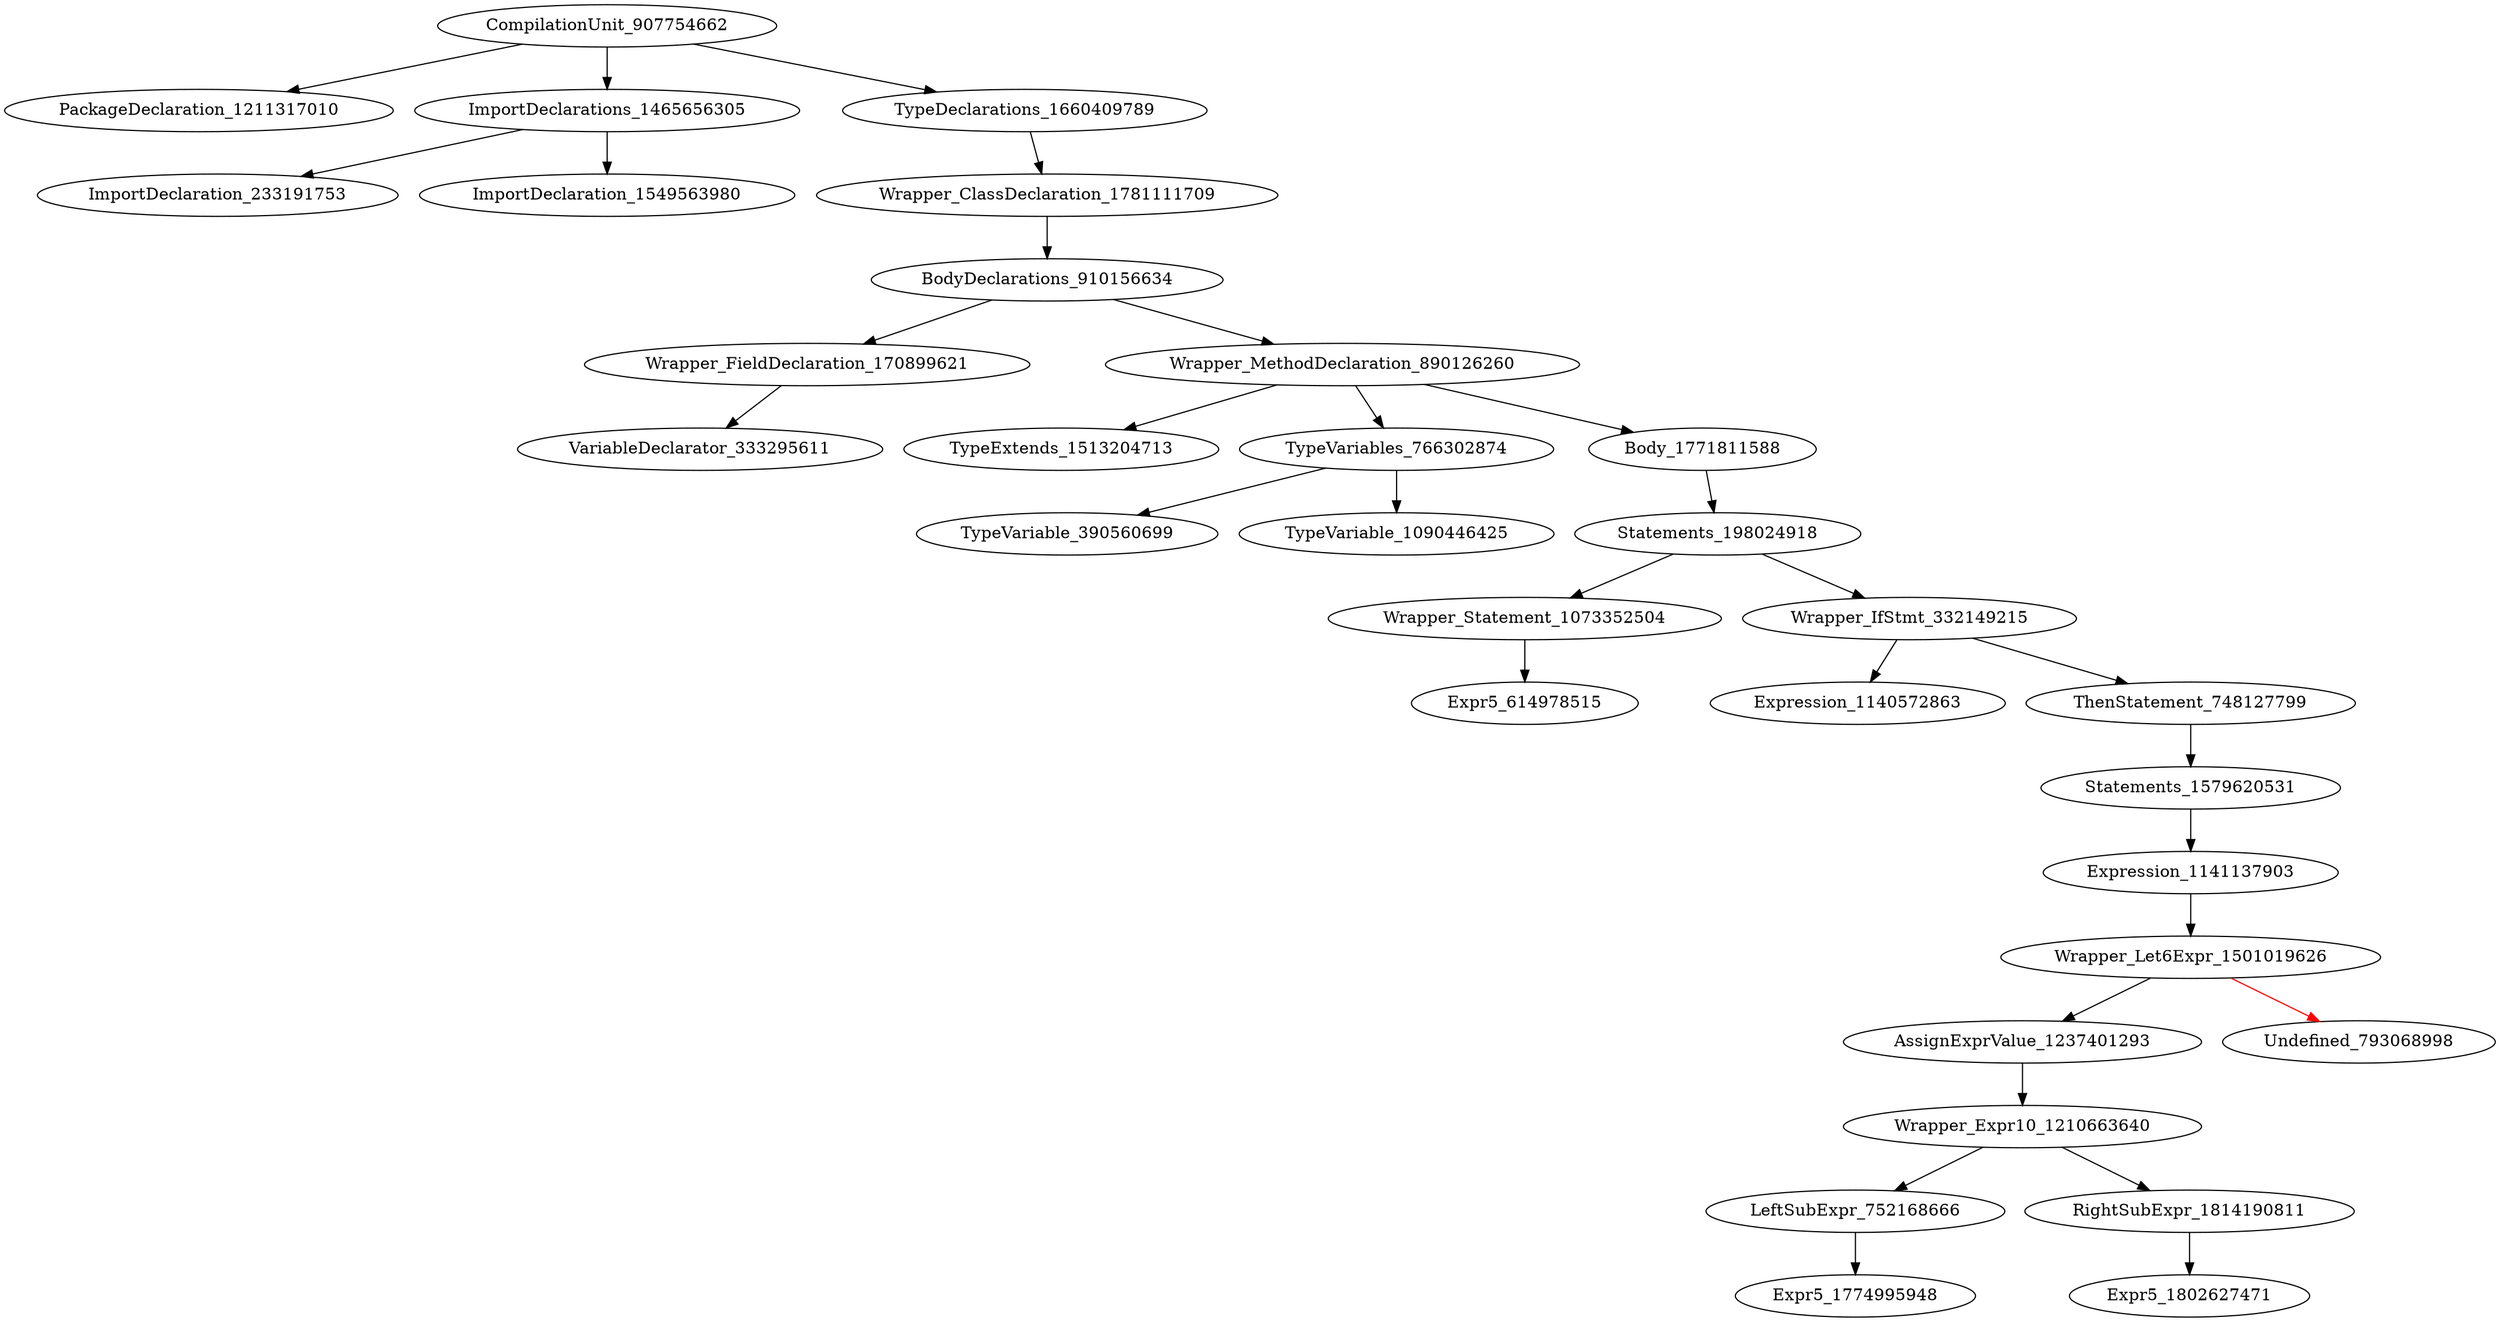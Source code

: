 digraph {
CompilationUnit_907754662 -> PackageDeclaration_1211317010
CompilationUnit_907754662 -> ImportDeclarations_1465656305
CompilationUnit_907754662 -> TypeDeclarations_1660409789
ImportDeclarations_1465656305 -> ImportDeclaration_233191753
ImportDeclarations_1465656305 -> ImportDeclaration_1549563980
TypeDeclarations_1660409789 -> Wrapper_ClassDeclaration_1781111709
Wrapper_ClassDeclaration_1781111709 -> BodyDeclarations_910156634
BodyDeclarations_910156634 -> Wrapper_FieldDeclaration_170899621
BodyDeclarations_910156634 -> Wrapper_MethodDeclaration_890126260
Wrapper_FieldDeclaration_170899621 -> VariableDeclarator_333295611
Wrapper_MethodDeclaration_890126260 -> TypeExtends_1513204713
Wrapper_MethodDeclaration_890126260 -> TypeVariables_766302874
Wrapper_MethodDeclaration_890126260 -> Body_1771811588
TypeVariables_766302874 -> TypeVariable_390560699
TypeVariables_766302874 -> TypeVariable_1090446425
Body_1771811588 -> Statements_198024918
Statements_198024918 -> Wrapper_Statement_1073352504
Statements_198024918 -> Wrapper_IfStmt_332149215
Wrapper_Statement_1073352504 -> Expr5_614978515
Wrapper_IfStmt_332149215 -> Expression_1140572863
Wrapper_IfStmt_332149215 -> ThenStatement_748127799
ThenStatement_748127799 -> Statements_1579620531
Statements_1579620531 -> Expression_1141137903
Expression_1141137903 -> Wrapper_Let6Expr_1501019626
Wrapper_Let6Expr_1501019626 -> AssignExprValue_1237401293
Wrapper_Let6Expr_1501019626 -> Undefined_793068998 [color = red] 
AssignExprValue_1237401293 -> Wrapper_Expr10_1210663640
Wrapper_Expr10_1210663640 -> LeftSubExpr_752168666
Wrapper_Expr10_1210663640 -> RightSubExpr_1814190811
LeftSubExpr_752168666 -> Expr5_1774995948
RightSubExpr_1814190811 -> Expr5_1802627471
}
